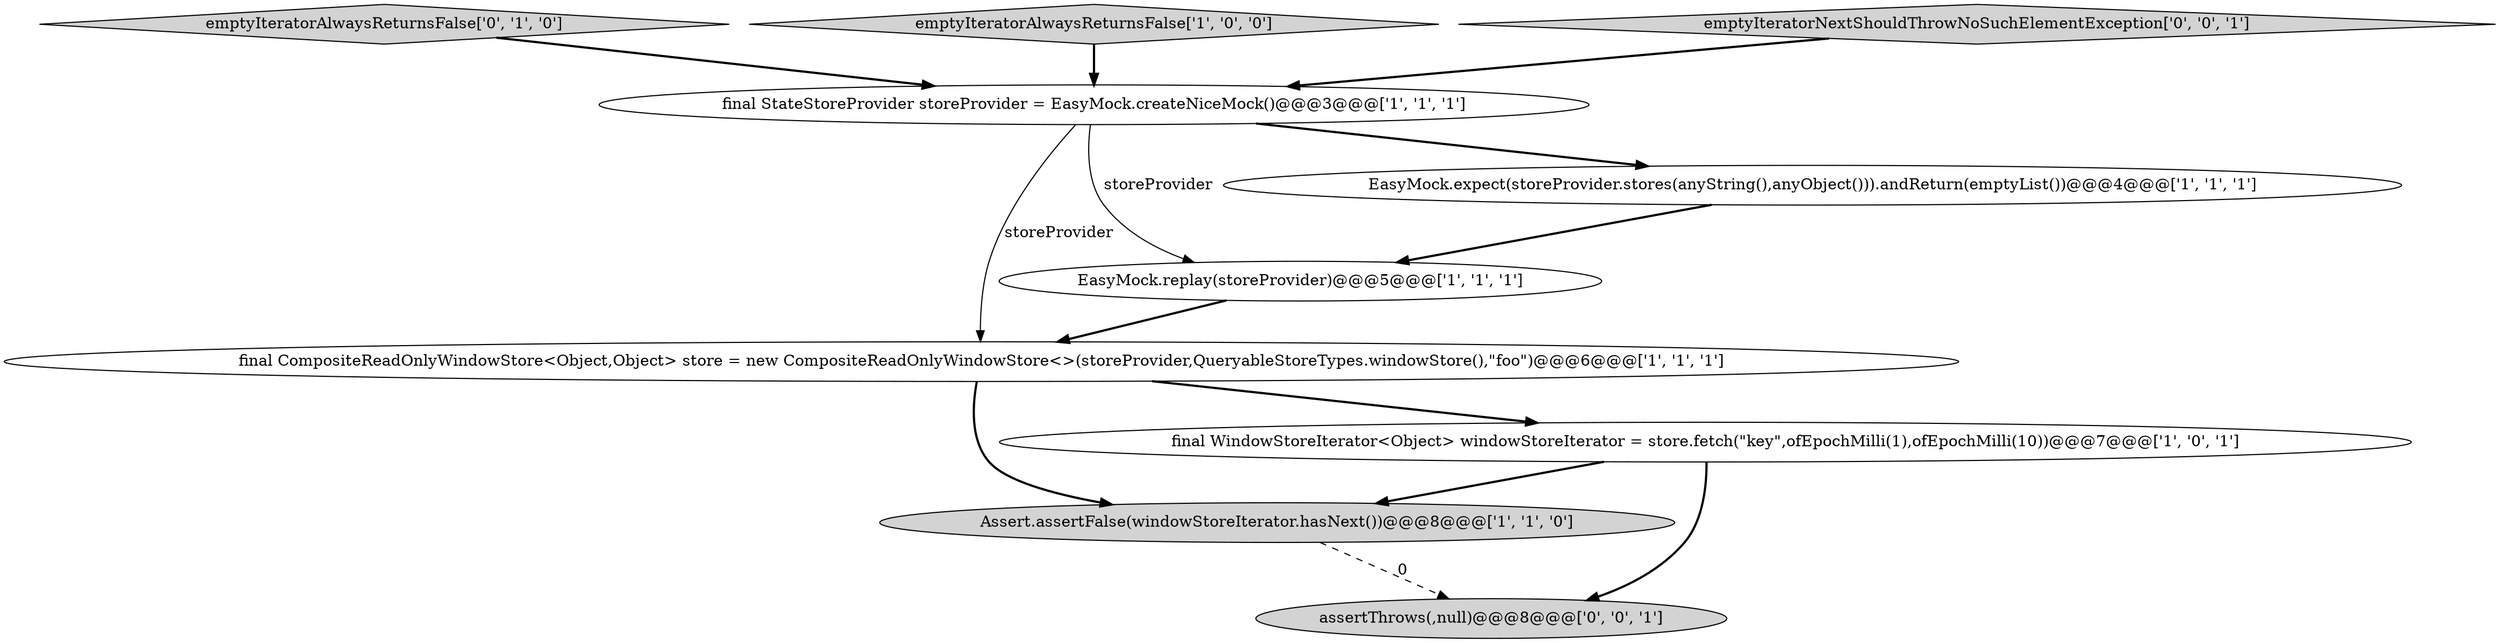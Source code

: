digraph {
9 [style = filled, label = "assertThrows(,null)@@@8@@@['0', '0', '1']", fillcolor = lightgray, shape = ellipse image = "AAA0AAABBB3BBB"];
6 [style = filled, label = "final CompositeReadOnlyWindowStore<Object,Object> store = new CompositeReadOnlyWindowStore<>(storeProvider,QueryableStoreTypes.windowStore(),\"foo\")@@@6@@@['1', '1', '1']", fillcolor = white, shape = ellipse image = "AAA0AAABBB1BBB"];
7 [style = filled, label = "emptyIteratorAlwaysReturnsFalse['0', '1', '0']", fillcolor = lightgray, shape = diamond image = "AAA0AAABBB2BBB"];
2 [style = filled, label = "emptyIteratorAlwaysReturnsFalse['1', '0', '0']", fillcolor = lightgray, shape = diamond image = "AAA0AAABBB1BBB"];
5 [style = filled, label = "Assert.assertFalse(windowStoreIterator.hasNext())@@@8@@@['1', '1', '0']", fillcolor = lightgray, shape = ellipse image = "AAA0AAABBB1BBB"];
1 [style = filled, label = "final WindowStoreIterator<Object> windowStoreIterator = store.fetch(\"key\",ofEpochMilli(1),ofEpochMilli(10))@@@7@@@['1', '0', '1']", fillcolor = white, shape = ellipse image = "AAA0AAABBB1BBB"];
4 [style = filled, label = "EasyMock.replay(storeProvider)@@@5@@@['1', '1', '1']", fillcolor = white, shape = ellipse image = "AAA0AAABBB1BBB"];
8 [style = filled, label = "emptyIteratorNextShouldThrowNoSuchElementException['0', '0', '1']", fillcolor = lightgray, shape = diamond image = "AAA0AAABBB3BBB"];
3 [style = filled, label = "final StateStoreProvider storeProvider = EasyMock.createNiceMock()@@@3@@@['1', '1', '1']", fillcolor = white, shape = ellipse image = "AAA0AAABBB1BBB"];
0 [style = filled, label = "EasyMock.expect(storeProvider.stores(anyString(),anyObject())).andReturn(emptyList())@@@4@@@['1', '1', '1']", fillcolor = white, shape = ellipse image = "AAA0AAABBB1BBB"];
1->5 [style = bold, label=""];
6->1 [style = bold, label=""];
6->5 [style = bold, label=""];
5->9 [style = dashed, label="0"];
1->9 [style = bold, label=""];
3->6 [style = solid, label="storeProvider"];
0->4 [style = bold, label=""];
4->6 [style = bold, label=""];
7->3 [style = bold, label=""];
3->0 [style = bold, label=""];
2->3 [style = bold, label=""];
3->4 [style = solid, label="storeProvider"];
8->3 [style = bold, label=""];
}
